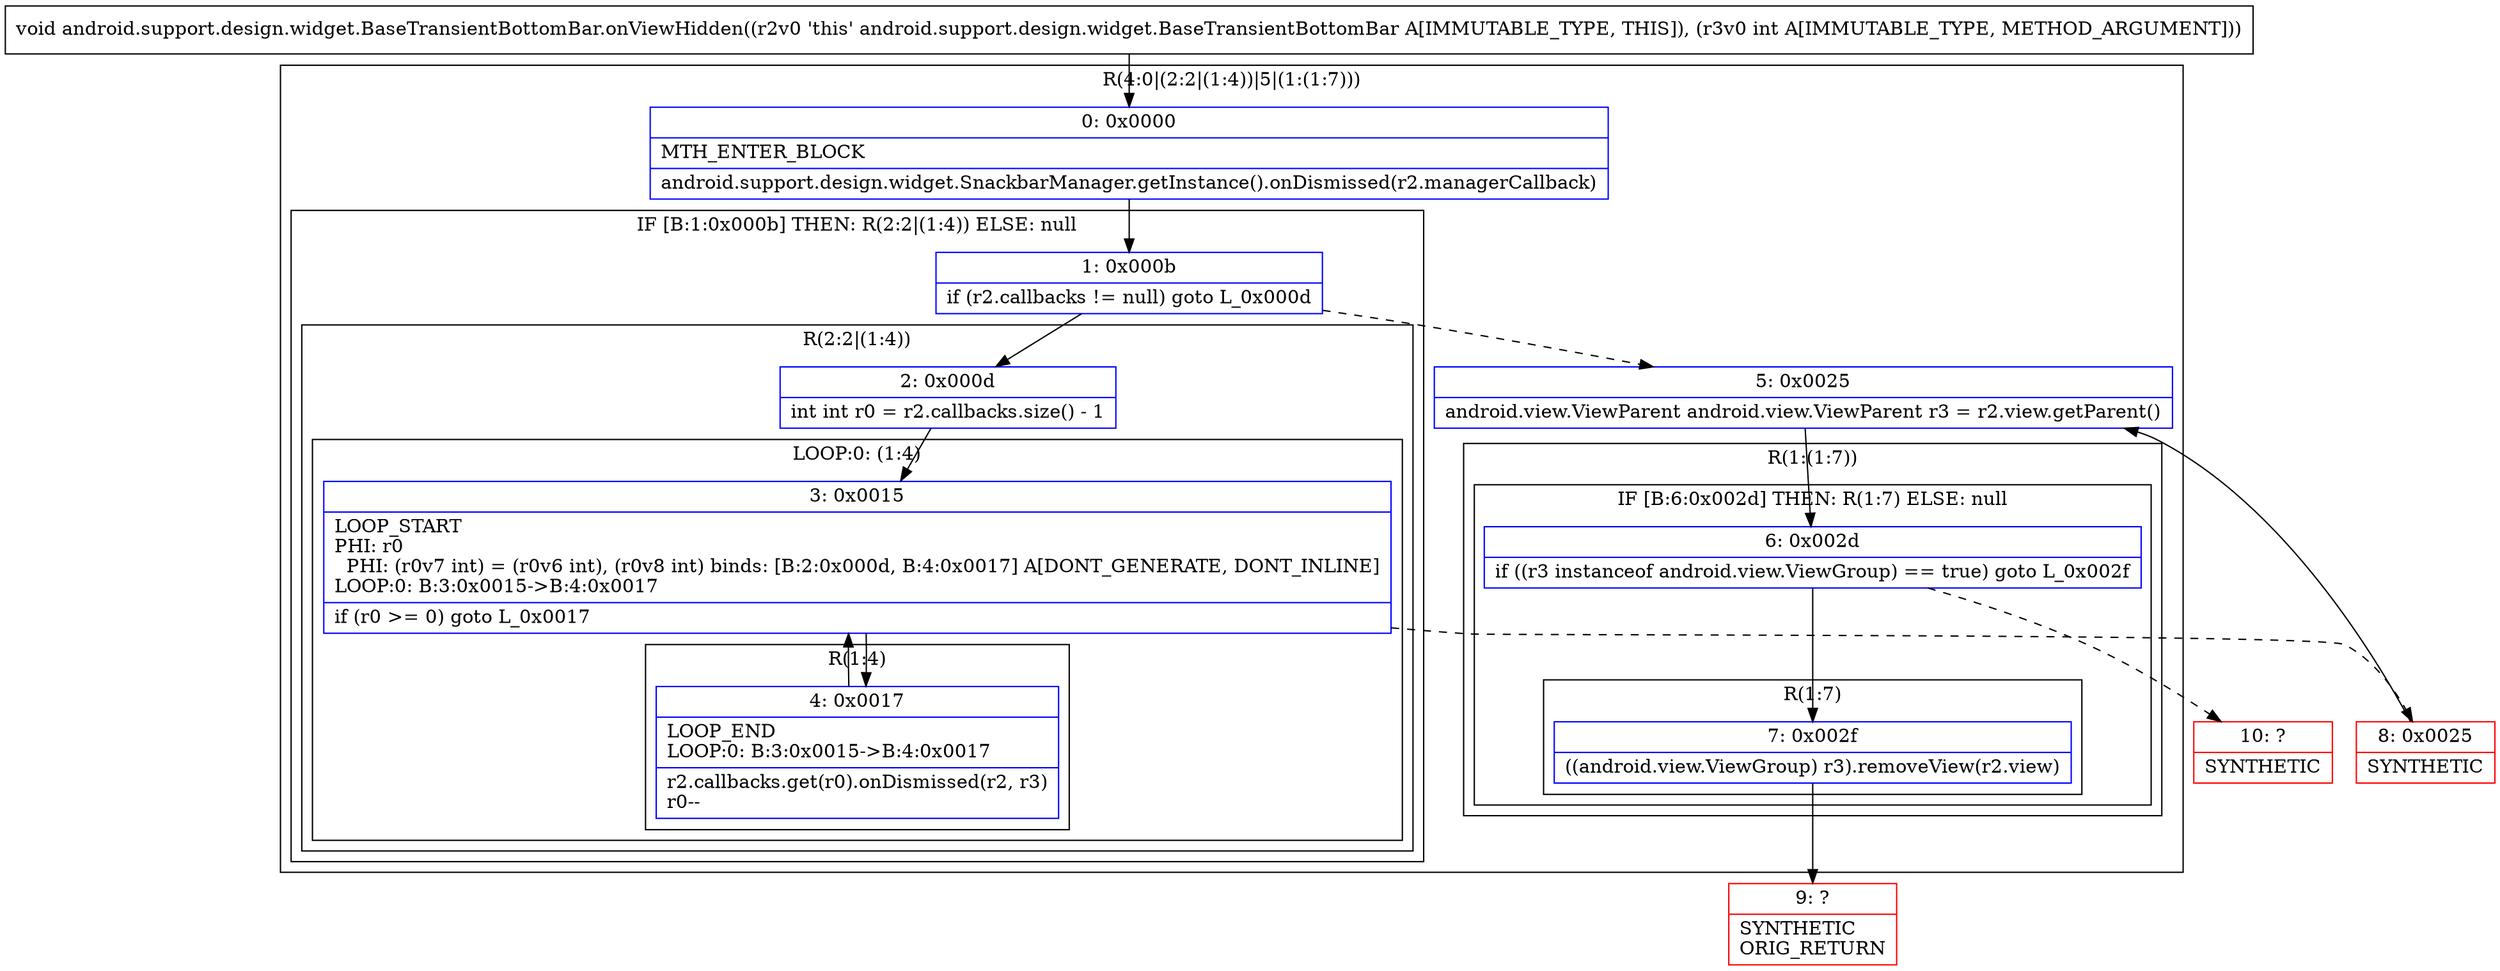 digraph "CFG forandroid.support.design.widget.BaseTransientBottomBar.onViewHidden(I)V" {
subgraph cluster_Region_963679973 {
label = "R(4:0|(2:2|(1:4))|5|(1:(1:7)))";
node [shape=record,color=blue];
Node_0 [shape=record,label="{0\:\ 0x0000|MTH_ENTER_BLOCK\l|android.support.design.widget.SnackbarManager.getInstance().onDismissed(r2.managerCallback)\l}"];
subgraph cluster_IfRegion_994585622 {
label = "IF [B:1:0x000b] THEN: R(2:2|(1:4)) ELSE: null";
node [shape=record,color=blue];
Node_1 [shape=record,label="{1\:\ 0x000b|if (r2.callbacks != null) goto L_0x000d\l}"];
subgraph cluster_Region_32316333 {
label = "R(2:2|(1:4))";
node [shape=record,color=blue];
Node_2 [shape=record,label="{2\:\ 0x000d|int int r0 = r2.callbacks.size() \- 1\l}"];
subgraph cluster_LoopRegion_1008169675 {
label = "LOOP:0: (1:4)";
node [shape=record,color=blue];
Node_3 [shape=record,label="{3\:\ 0x0015|LOOP_START\lPHI: r0 \l  PHI: (r0v7 int) = (r0v6 int), (r0v8 int) binds: [B:2:0x000d, B:4:0x0017] A[DONT_GENERATE, DONT_INLINE]\lLOOP:0: B:3:0x0015\-\>B:4:0x0017\l|if (r0 \>= 0) goto L_0x0017\l}"];
subgraph cluster_Region_613486712 {
label = "R(1:4)";
node [shape=record,color=blue];
Node_4 [shape=record,label="{4\:\ 0x0017|LOOP_END\lLOOP:0: B:3:0x0015\-\>B:4:0x0017\l|r2.callbacks.get(r0).onDismissed(r2, r3)\lr0\-\-\l}"];
}
}
}
}
Node_5 [shape=record,label="{5\:\ 0x0025|android.view.ViewParent android.view.ViewParent r3 = r2.view.getParent()\l}"];
subgraph cluster_Region_1063717955 {
label = "R(1:(1:7))";
node [shape=record,color=blue];
subgraph cluster_IfRegion_1036303194 {
label = "IF [B:6:0x002d] THEN: R(1:7) ELSE: null";
node [shape=record,color=blue];
Node_6 [shape=record,label="{6\:\ 0x002d|if ((r3 instanceof android.view.ViewGroup) == true) goto L_0x002f\l}"];
subgraph cluster_Region_2142134890 {
label = "R(1:7)";
node [shape=record,color=blue];
Node_7 [shape=record,label="{7\:\ 0x002f|((android.view.ViewGroup) r3).removeView(r2.view)\l}"];
}
}
}
}
Node_8 [shape=record,color=red,label="{8\:\ 0x0025|SYNTHETIC\l}"];
Node_9 [shape=record,color=red,label="{9\:\ ?|SYNTHETIC\lORIG_RETURN\l}"];
Node_10 [shape=record,color=red,label="{10\:\ ?|SYNTHETIC\l}"];
MethodNode[shape=record,label="{void android.support.design.widget.BaseTransientBottomBar.onViewHidden((r2v0 'this' android.support.design.widget.BaseTransientBottomBar A[IMMUTABLE_TYPE, THIS]), (r3v0 int A[IMMUTABLE_TYPE, METHOD_ARGUMENT])) }"];
MethodNode -> Node_0;
Node_0 -> Node_1;
Node_1 -> Node_2;
Node_1 -> Node_5[style=dashed];
Node_2 -> Node_3;
Node_3 -> Node_4;
Node_3 -> Node_8[style=dashed];
Node_4 -> Node_3;
Node_5 -> Node_6;
Node_6 -> Node_7;
Node_6 -> Node_10[style=dashed];
Node_7 -> Node_9;
Node_8 -> Node_5;
}

